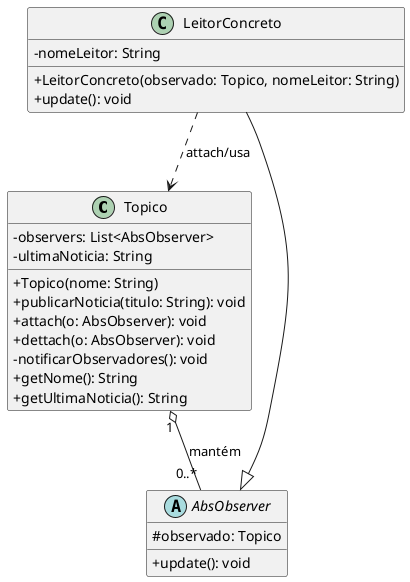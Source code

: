 @startuml
skinparam classAttributeIconSize 0

' --- Subject ---
class Topico {
  - observers: List<AbsObserver>
  - ultimaNoticia: String
  + Topico(nome: String)
  + publicarNoticia(titulo: String): void
  + attach(o: AbsObserver): void
  + dettach(o: AbsObserver): void
  - notificarObservadores(): void
  + getNome(): String
  + getUltimaNoticia(): String
}

' --- Observer abstrato ---
abstract class AbsObserver {
  # observado: Topico
  + update(): void
}

' --- Observer concreto ---
class LeitorConcreto {
  - nomeLeitor: String
  + LeitorConcreto(observado: Topico, nomeLeitor: String)
  + update(): void
}

' --- (Opcional) Main ---
' class consumidorObserver {
'   + main(args: String[]): void
' }

' Relações
LeitorConcreto --|> AbsObserver
Topico "1" o-- "0..*" AbsObserver : mantém
LeitorConcreto ..> Topico : attach/usa
' consumidorObserver ..> Topico
' consumidorObserver ..> LeitorConcreto

@enduml